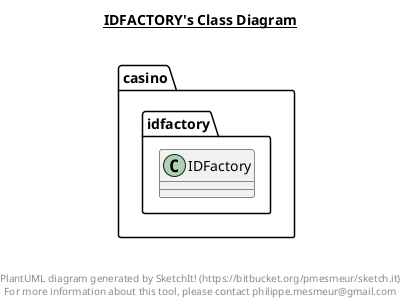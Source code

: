 @startuml

title __IDFACTORY's Class Diagram__\n

  namespace casino {
    namespace idfactory {
      class casino.idfactory.IDFactory {
      }
    }
  }
  



right footer


PlantUML diagram generated by SketchIt! (https://bitbucket.org/pmesmeur/sketch.it)
For more information about this tool, please contact philippe.mesmeur@gmail.com
endfooter

@enduml
